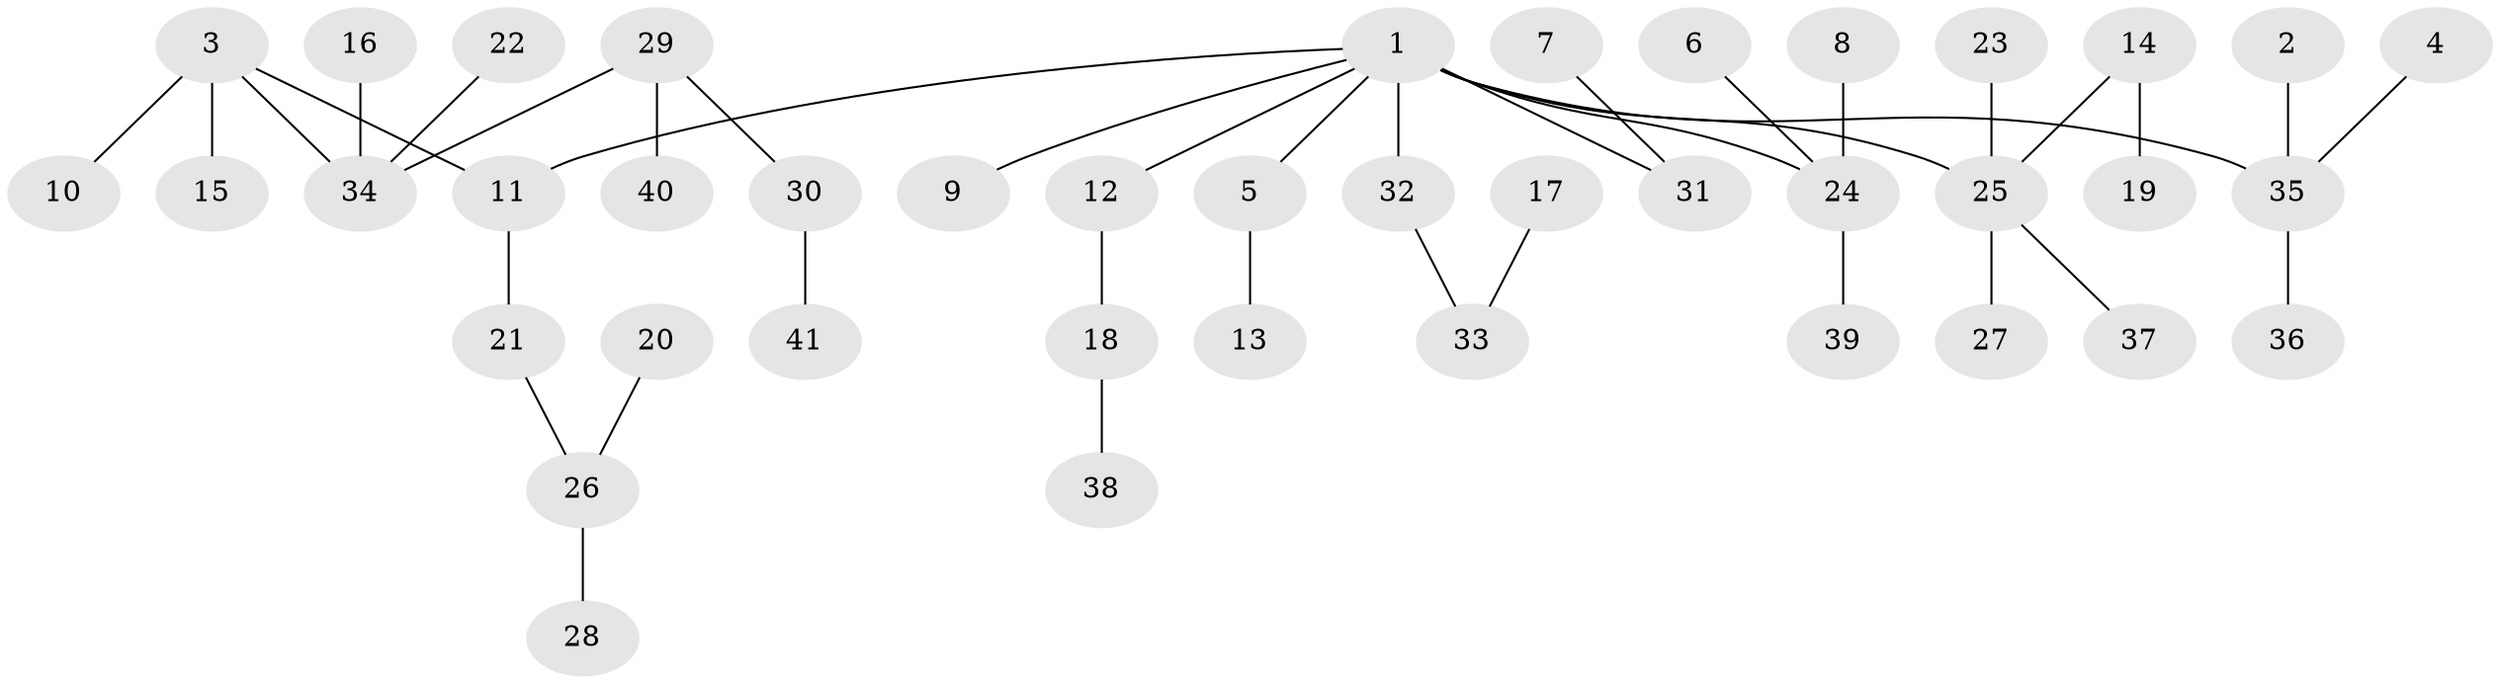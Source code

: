 // original degree distribution, {4: 0.08641975308641975, 7: 0.024691358024691357, 2: 0.20987654320987653, 6: 0.012345679012345678, 3: 0.07407407407407407, 1: 0.5555555555555556, 5: 0.037037037037037035}
// Generated by graph-tools (version 1.1) at 2025/26/03/09/25 03:26:30]
// undirected, 41 vertices, 40 edges
graph export_dot {
graph [start="1"]
  node [color=gray90,style=filled];
  1;
  2;
  3;
  4;
  5;
  6;
  7;
  8;
  9;
  10;
  11;
  12;
  13;
  14;
  15;
  16;
  17;
  18;
  19;
  20;
  21;
  22;
  23;
  24;
  25;
  26;
  27;
  28;
  29;
  30;
  31;
  32;
  33;
  34;
  35;
  36;
  37;
  38;
  39;
  40;
  41;
  1 -- 5 [weight=1.0];
  1 -- 9 [weight=1.0];
  1 -- 11 [weight=1.0];
  1 -- 12 [weight=1.0];
  1 -- 24 [weight=1.0];
  1 -- 25 [weight=1.0];
  1 -- 31 [weight=1.0];
  1 -- 32 [weight=1.0];
  1 -- 35 [weight=1.0];
  2 -- 35 [weight=1.0];
  3 -- 10 [weight=1.0];
  3 -- 11 [weight=1.0];
  3 -- 15 [weight=1.0];
  3 -- 34 [weight=1.0];
  4 -- 35 [weight=1.0];
  5 -- 13 [weight=1.0];
  6 -- 24 [weight=1.0];
  7 -- 31 [weight=1.0];
  8 -- 24 [weight=1.0];
  11 -- 21 [weight=1.0];
  12 -- 18 [weight=1.0];
  14 -- 19 [weight=1.0];
  14 -- 25 [weight=1.0];
  16 -- 34 [weight=1.0];
  17 -- 33 [weight=1.0];
  18 -- 38 [weight=1.0];
  20 -- 26 [weight=1.0];
  21 -- 26 [weight=1.0];
  22 -- 34 [weight=1.0];
  23 -- 25 [weight=1.0];
  24 -- 39 [weight=1.0];
  25 -- 27 [weight=1.0];
  25 -- 37 [weight=1.0];
  26 -- 28 [weight=1.0];
  29 -- 30 [weight=1.0];
  29 -- 34 [weight=1.0];
  29 -- 40 [weight=1.0];
  30 -- 41 [weight=1.0];
  32 -- 33 [weight=1.0];
  35 -- 36 [weight=1.0];
}
